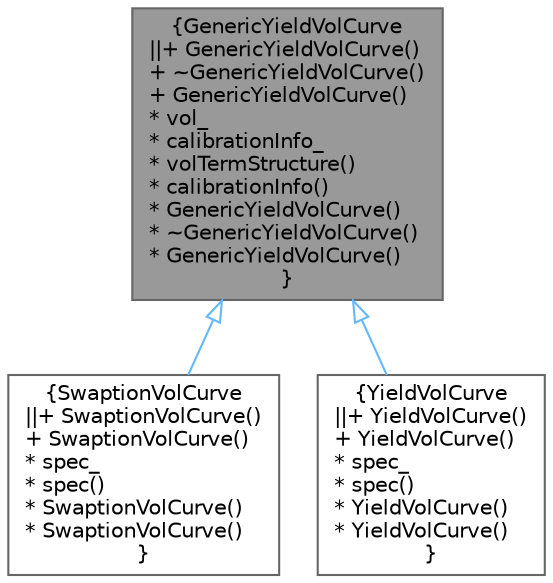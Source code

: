 digraph "GenericYieldVolCurve"
{
 // INTERACTIVE_SVG=YES
 // LATEX_PDF_SIZE
  bgcolor="transparent";
  edge [fontname=Helvetica,fontsize=10,labelfontname=Helvetica,labelfontsize=10];
  node [fontname=Helvetica,fontsize=10,shape=box,height=0.2,width=0.4];
  Node1 [label="{GenericYieldVolCurve\n||+ GenericYieldVolCurve()\l+ ~GenericYieldVolCurve()\l+ GenericYieldVolCurve()\l* vol_\l* calibrationInfo_\l* volTermStructure()\l* calibrationInfo()\l* GenericYieldVolCurve()\l* ~GenericYieldVolCurve()\l* GenericYieldVolCurve()\l}",height=0.2,width=0.4,color="gray40", fillcolor="grey60", style="filled", fontcolor="black",tooltip="Wrapper class for building Generic yield volatility structures."];
  Node1 -> Node2 [dir="back",color="steelblue1",style="solid",arrowtail="onormal"];
  Node2 [label="{SwaptionVolCurve\n||+ SwaptionVolCurve()\l+ SwaptionVolCurve()\l* spec_\l* spec()\l* SwaptionVolCurve()\l* SwaptionVolCurve()\l}",height=0.2,width=0.4,color="gray40", fillcolor="white", style="filled",URL="$classore_1_1data_1_1_swaption_vol_curve.html",tooltip="Wrapper class for building Swaption volatility structures."];
  Node1 -> Node3 [dir="back",color="steelblue1",style="solid",arrowtail="onormal"];
  Node3 [label="{YieldVolCurve\n||+ YieldVolCurve()\l+ YieldVolCurve()\l* spec_\l* spec()\l* YieldVolCurve()\l* YieldVolCurve()\l}",height=0.2,width=0.4,color="gray40", fillcolor="white", style="filled",URL="$classore_1_1data_1_1_yield_vol_curve.html",tooltip="Wrapper class for building Yield volatility structures."];
}
